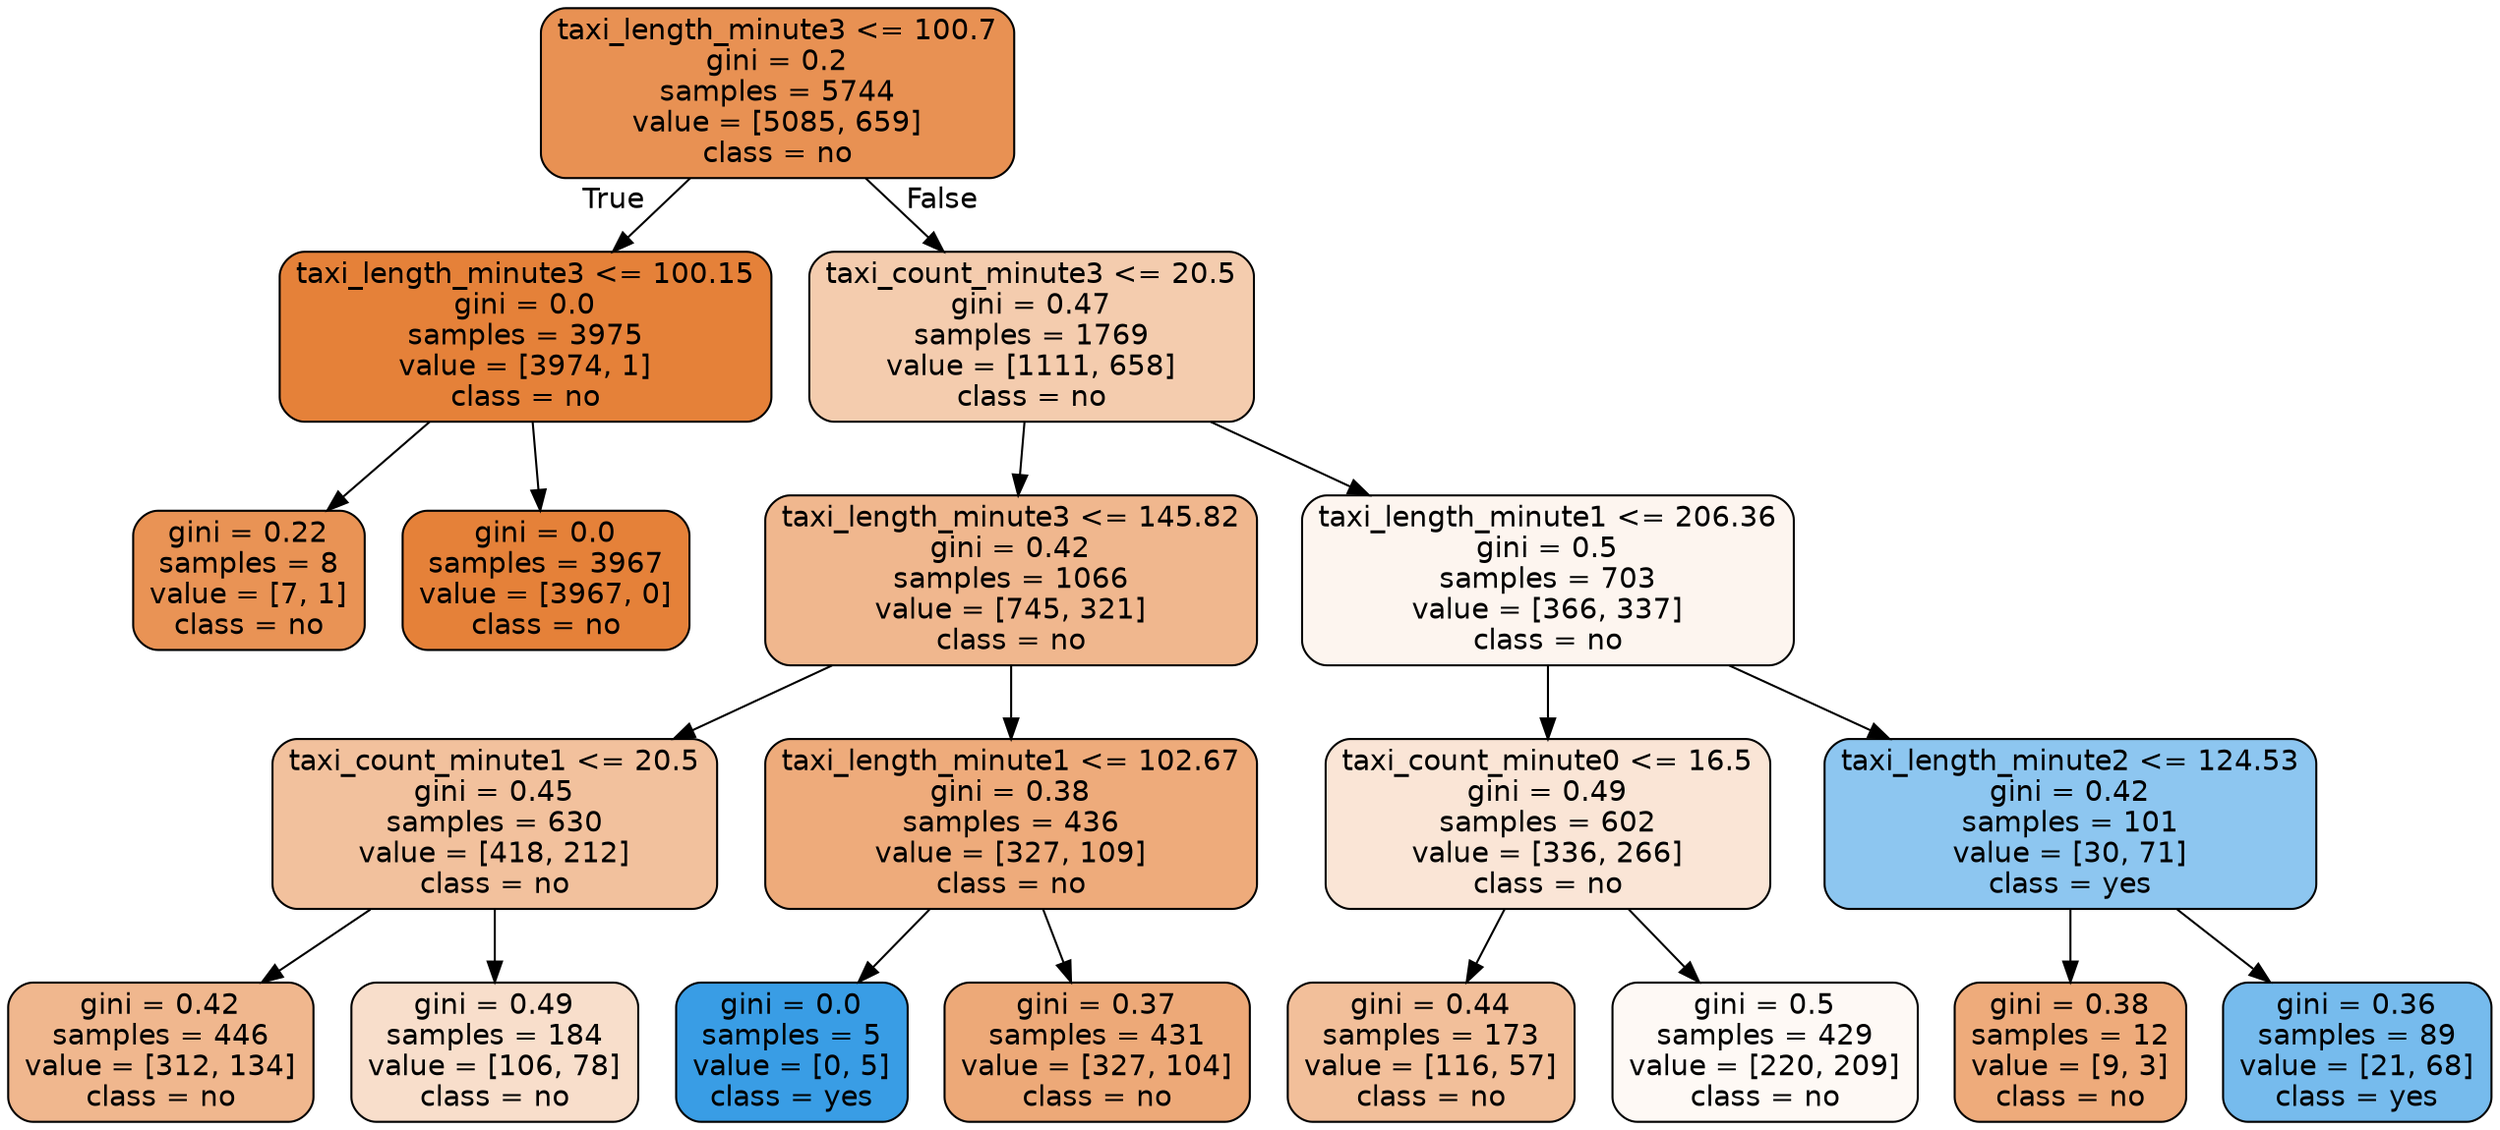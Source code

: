 digraph Tree {
node [shape=box, style="filled, rounded", color="black", fontname="helvetica"] ;
edge [fontname="helvetica"] ;
0 [label="taxi_length_minute3 <= 100.7\ngini = 0.2\nsamples = 5744\nvalue = [5085, 659]\nclass = no", fillcolor="#e89153"] ;
1 [label="taxi_length_minute3 <= 100.15\ngini = 0.0\nsamples = 3975\nvalue = [3974, 1]\nclass = no", fillcolor="#e58139"] ;
0 -> 1 [labeldistance=2.5, labelangle=45, headlabel="True"] ;
2 [label="gini = 0.22\nsamples = 8\nvalue = [7, 1]\nclass = no", fillcolor="#e99355"] ;
1 -> 2 ;
3 [label="gini = 0.0\nsamples = 3967\nvalue = [3967, 0]\nclass = no", fillcolor="#e58139"] ;
1 -> 3 ;
4 [label="taxi_count_minute3 <= 20.5\ngini = 0.47\nsamples = 1769\nvalue = [1111, 658]\nclass = no", fillcolor="#f4ccae"] ;
0 -> 4 [labeldistance=2.5, labelangle=-45, headlabel="False"] ;
5 [label="taxi_length_minute3 <= 145.82\ngini = 0.42\nsamples = 1066\nvalue = [745, 321]\nclass = no", fillcolor="#f0b78e"] ;
4 -> 5 ;
6 [label="taxi_count_minute1 <= 20.5\ngini = 0.45\nsamples = 630\nvalue = [418, 212]\nclass = no", fillcolor="#f2c19d"] ;
5 -> 6 ;
7 [label="gini = 0.42\nsamples = 446\nvalue = [312, 134]\nclass = no", fillcolor="#f0b78e"] ;
6 -> 7 ;
8 [label="gini = 0.49\nsamples = 184\nvalue = [106, 78]\nclass = no", fillcolor="#f8decb"] ;
6 -> 8 ;
9 [label="taxi_length_minute1 <= 102.67\ngini = 0.38\nsamples = 436\nvalue = [327, 109]\nclass = no", fillcolor="#eeab7b"] ;
5 -> 9 ;
10 [label="gini = 0.0\nsamples = 5\nvalue = [0, 5]\nclass = yes", fillcolor="#399de5"] ;
9 -> 10 ;
11 [label="gini = 0.37\nsamples = 431\nvalue = [327, 104]\nclass = no", fillcolor="#eda978"] ;
9 -> 11 ;
12 [label="taxi_length_minute1 <= 206.36\ngini = 0.5\nsamples = 703\nvalue = [366, 337]\nclass = no", fillcolor="#fdf5ef"] ;
4 -> 12 ;
13 [label="taxi_count_minute0 <= 16.5\ngini = 0.49\nsamples = 602\nvalue = [336, 266]\nclass = no", fillcolor="#fae5d6"] ;
12 -> 13 ;
14 [label="gini = 0.44\nsamples = 173\nvalue = [116, 57]\nclass = no", fillcolor="#f2bf9a"] ;
13 -> 14 ;
15 [label="gini = 0.5\nsamples = 429\nvalue = [220, 209]\nclass = no", fillcolor="#fef9f5"] ;
13 -> 15 ;
16 [label="taxi_length_minute2 <= 124.53\ngini = 0.42\nsamples = 101\nvalue = [30, 71]\nclass = yes", fillcolor="#8dc6f0"] ;
12 -> 16 ;
17 [label="gini = 0.38\nsamples = 12\nvalue = [9, 3]\nclass = no", fillcolor="#eeab7b"] ;
16 -> 17 ;
18 [label="gini = 0.36\nsamples = 89\nvalue = [21, 68]\nclass = yes", fillcolor="#76bbed"] ;
16 -> 18 ;
}